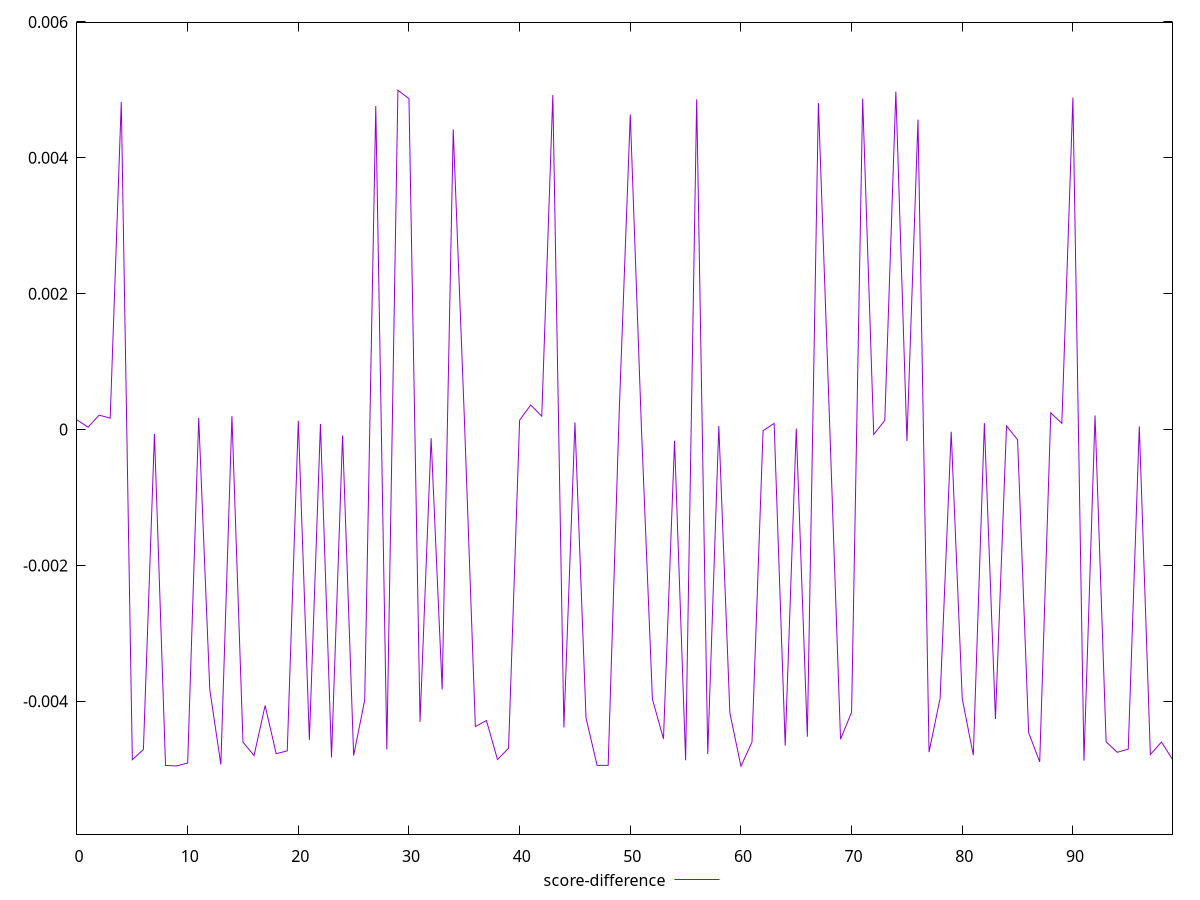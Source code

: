 reset

$scoreDifference <<EOF
0 0.0001428189214789377
1 0.00003435502575366289
2 0.0002118013658549689
3 0.00016798127219019854
4 0.00482291518181277
5 -0.004860487692091464
6 -0.0047107474932674975
7 -0.00006644289137625048
8 -0.004945503717172728
9 -0.0049522915849651294
10 -0.004909462153763866
11 0.00017011308152625748
12 -0.0038288441888961744
13 -0.004931245662456729
14 0.00019636557072399974
15 -0.004602306914988086
16 -0.004799170662792562
17 -0.004063690782516005
18 -0.004771848898150188
19 -0.004731270619723116
20 0.00012738792726096904
21 -0.004569480502937817
22 0.00008094665852353966
23 -0.004827627062507167
24 -0.00008683818197918747
25 -0.004798839497658691
26 -0.0039842103139041685
27 0.004762470115288964
28 -0.004712040880105239
29 0.0049951011535259715
30 0.004870825568404569
31 -0.00430304173683782
32 -0.0001264359305592766
33 -0.003826285762408288
34 0.0044187227972757315
35 0.00019140962412977913
36 -0.00437303457453353
37 -0.0042839510617945775
38 -0.0048579438830268495
39 -0.004692215681086576
40 0.0001380566102460179
41 0.000361743569046058
42 0.00019629387156150369
43 0.004925409461842389
44 -0.004385387864438539
45 0.00010339228200451078
46 -0.00424689812440493
47 -0.004943934723248833
48 -0.004943662415865746
49 0.0002630752855938834
50 0.004638411096876016
51 0.00005350790298219721
52 -0.003968120031132338
53 -0.004553043523945366
54 -0.00016467480468407292
55 -0.004868248483117843
56 0.004862135713909477
57 -0.004775739499230602
58 0.00005273055758303613
59 -0.004173505409360123
60 -0.004956246087355454
61 -0.004601747320760352
62 -0.00001748975785420548
63 0.00009019187645820104
64 -0.004652904059020968
65 0.000013460207508142474
66 -0.004522327545432581
67 0.004806140024964489
68 0.00016097743854626145
69 -0.004558153937909926
70 -0.0041619448748185794
71 0.004870392027236492
72 -0.00007193241328296018
73 0.00013413612363000205
74 0.004974745337951281
75 -0.00016950357486844592
76 0.004562720691947408
77 -0.004748248561711077
78 -0.003955595245627386
79 -0.00003254677344333157
80 -0.0039632456382351355
81 -0.0047933134146436185
82 0.00009519972149263367
83 -0.004261977024355046
84 0.00005304328118671542
85 -0.00015140420822512546
86 -0.004462892481831404
87 -0.004892675247769485
88 0.0002470843063223649
89 0.00009122917171833222
90 0.0048861949221906675
91 -0.00487583345754139
92 0.00020665553666388004
93 -0.004596431011576585
94 -0.004751665874446087
95 -0.004705658267560642
96 0.00004560996162705777
97 -0.004784306053267406
98 -0.004600470382950195
99 -0.004855717994033837
EOF

set key outside below
set xrange [0:99]
set yrange [-0.005956246087355454:0.0059951011535259715]
set trange [-0.005956246087355454:0.0059951011535259715]
set terminal svg size 640, 500 enhanced background rgb 'white'
set output "reprap/first-contentful-paint/samples/pages+cached+noexternal+noimg/score-difference/values.svg"

plot $scoreDifference title "score-difference" with line

reset
